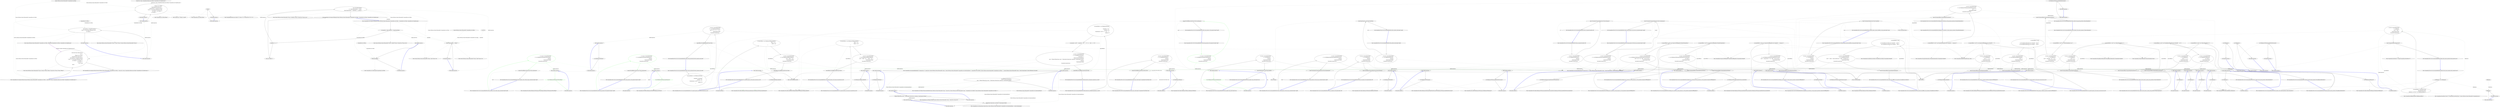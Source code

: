 digraph  {
n36 [label="System.Collections.Generic.IEnumerable<CommandLine.Core.Token>", span=""];
n37 [label="System.Func<string, CommandLine.Infrastructure.Maybe<CommandLine.Core.TypeDescriptor>>", span=""];
n38 [label="CommandLine.Core.Token", span=""];
n39 [label="CommandLine.Core.Token", span=""];
n40 [label="System.Collections.Generic.IEnumerable<CommandLine.Core.Token>", span=""];
n41 [label=nameIndex, span=""];
n0 [cluster="CommandLine.Core.Sequence.Partition(System.Collections.Generic.IEnumerable<CommandLine.Core.Token>, System.Func<string, CommandLine.Infrastructure.Maybe<CommandLine.Core.TypeDescriptor>>)", label="Entry CommandLine.Core.Sequence.Partition(System.Collections.Generic.IEnumerable<CommandLine.Core.Token>, System.Func<string, CommandLine.Infrastructure.Maybe<CommandLine.Core.TypeDescriptor>>)", span="11-11"];
n1 [cluster="CommandLine.Core.Sequence.Partition(System.Collections.Generic.IEnumerable<CommandLine.Core.Token>, System.Func<string, CommandLine.Infrastructure.Maybe<CommandLine.Core.TypeDescriptor>>)", label="return from tseq in tokens.Pairwise(\r\n                (f, s) =>\r\n                        f.IsName() && s.IsValue()\r\n                            ? typeLookup(f.Text).Return(info =>\r\n                                   info.TargetType == TargetType.Sequence\r\n                                        ? new[] { f }.Concat(tokens.OfSequence(f, info))\r\n                                        : new Token[] { }, new Token[] { })\r\n                            : new Token[] { })\r\n                   from t in tseq\r\n                   select t;", span="15-24"];
n5 [cluster="lambda expression", label="f.IsName() && s.IsValue()\r\n                            ? typeLookup(f.Text).Return(info =>\r\n                                   info.TargetType == TargetType.Sequence\r\n                                        ? new[] { f }.Concat(tokens.OfSequence(f, info))\r\n                                        : new Token[] { }, new Token[] { })\r\n                            : new Token[] { }", span="17-22"];
n12 [cluster="lambda expression", label="info.TargetType == TargetType.Sequence\r\n                                        ? new[] { f }.Concat(tokens.OfSequence(f, info))\r\n                                        : new Token[] { }", span="19-21"];
n2 [cluster="CommandLine.Core.Sequence.Partition(System.Collections.Generic.IEnumerable<CommandLine.Core.Token>, System.Func<string, CommandLine.Infrastructure.Maybe<CommandLine.Core.TypeDescriptor>>)", label="Exit CommandLine.Core.Sequence.Partition(System.Collections.Generic.IEnumerable<CommandLine.Core.Token>, System.Func<string, CommandLine.Infrastructure.Maybe<CommandLine.Core.TypeDescriptor>>)", span="11-11"];
n3 [cluster="System.Collections.Generic.IEnumerable<TSource>.Pairwise<TSource, TResult>(System.Func<TSource, TSource, TResult>)", label="Entry System.Collections.Generic.IEnumerable<TSource>.Pairwise<TSource, TResult>(System.Func<TSource, TSource, TResult>)", span="10-10"];
n4 [cluster="lambda expression", label="Entry lambda expression", span="16-22"];
n6 [cluster="lambda expression", label="Exit lambda expression", span="16-22"];
n7 [cluster="CommandLine.Core.Token.IsName()", label="Entry CommandLine.Core.Token.IsName()", span="68-68"];
n8 [cluster="CommandLine.Core.Token.IsValue()", label="Entry CommandLine.Core.Token.IsValue()", span="73-73"];
n9 [cluster="System.Func<T, TResult>.Invoke(T)", label="Entry System.Func<T, TResult>.Invoke(T)", span="0-0"];
n10 [cluster="CommandLine.Infrastructure.Maybe<T1>.Return<T1, T2>(System.Func<T1, T2>, T2)", label="Entry CommandLine.Infrastructure.Maybe<T1>.Return<T1, T2>(System.Func<T1, T2>, T2)", span="100-100"];
n11 [cluster="lambda expression", label="Entry lambda expression", span="18-21"];
n13 [cluster="lambda expression", label="Exit lambda expression", span="18-21"];
n14 [cluster="System.Collections.Generic.IEnumerable<CommandLine.Core.Token>.OfSequence(CommandLine.Core.Token, CommandLine.Core.TypeDescriptor)", label="Entry System.Collections.Generic.IEnumerable<CommandLine.Core.Token>.OfSequence(CommandLine.Core.Token, CommandLine.Core.TypeDescriptor)", span="27-27"];
n15 [cluster="System.Collections.Generic.IEnumerable<TSource>.Concat<TSource>(System.Collections.Generic.IEnumerable<TSource>)", label="Entry System.Collections.Generic.IEnumerable<TSource>.Concat<TSource>(System.Collections.Generic.IEnumerable<TSource>)", span="0-0"];
n16 [cluster="CommandLine.Core.Sequence.OfSequence(System.Collections.Generic.IEnumerable<CommandLine.Core.Token>, CommandLine.Core.Token, CommandLine.Core.TypeDescriptor)", label="Entry CommandLine.Core.Sequence.OfSequence(System.Collections.Generic.IEnumerable<CommandLine.Core.Token>, CommandLine.Core.Token, CommandLine.Core.TypeDescriptor)", span="27-27"];
n17 [cluster="CommandLine.Core.Sequence.OfSequence(System.Collections.Generic.IEnumerable<CommandLine.Core.Token>, CommandLine.Core.Token, CommandLine.Core.TypeDescriptor)", label="var nameIndex = tokens.IndexOf(t => t.Equals(nameToken))", span="29-29"];
n26 [cluster="lambda expression", label="t.Equals(nameToken)", span="29-29"];
n19 [cluster="CommandLine.Core.Sequence.OfSequence(System.Collections.Generic.IEnumerable<CommandLine.Core.Token>, CommandLine.Core.Token, CommandLine.Core.TypeDescriptor)", label="return info.MaxItems.Return(\r\n                    n => tokens.Skip(nameIndex + 1).Take(n),\r\n                         tokens.Skip(nameIndex + 1).TakeWhile(v => v.IsValue()));", span="32-34"];
n30 [cluster="lambda expression", label="tokens.Skip(nameIndex + 1).Take(n)", span="33-33"];
n18 [cluster="CommandLine.Core.Sequence.OfSequence(System.Collections.Generic.IEnumerable<CommandLine.Core.Token>, CommandLine.Core.Token, CommandLine.Core.TypeDescriptor)", label="nameIndex >= 0", span="30-30"];
n22 [cluster="System.Collections.Generic.IEnumerable<TSource>.IndexOf<TSource>(System.Func<TSource, bool>)", label="Entry System.Collections.Generic.IEnumerable<TSource>.IndexOf<TSource>(System.Func<TSource, bool>)", span="36-36"];
n25 [cluster="lambda expression", label="Entry lambda expression", span="29-29"];
n20 [cluster="CommandLine.Core.Sequence.OfSequence(System.Collections.Generic.IEnumerable<CommandLine.Core.Token>, CommandLine.Core.Token, CommandLine.Core.TypeDescriptor)", label="return new Token[] { };", span="36-36"];
n21 [cluster="CommandLine.Core.Sequence.OfSequence(System.Collections.Generic.IEnumerable<CommandLine.Core.Token>, CommandLine.Core.Token, CommandLine.Core.TypeDescriptor)", label="Exit CommandLine.Core.Sequence.OfSequence(System.Collections.Generic.IEnumerable<CommandLine.Core.Token>, CommandLine.Core.Token, CommandLine.Core.TypeDescriptor)", span="27-27"];
n23 [cluster="System.Collections.Generic.IEnumerable<TSource>.Skip<TSource>(int)", label="Entry System.Collections.Generic.IEnumerable<TSource>.Skip<TSource>(int)", span="0-0"];
n24 [cluster="System.Collections.Generic.IEnumerable<TSource>.TakeWhile<TSource>(System.Func<TSource, bool>)", label="Entry System.Collections.Generic.IEnumerable<TSource>.TakeWhile<TSource>(System.Func<TSource, bool>)", span="0-0"];
n29 [cluster="lambda expression", label="Entry lambda expression", span="33-33"];
n33 [cluster="lambda expression", label="Entry lambda expression", span="34-34"];
n27 [cluster="lambda expression", label="Exit lambda expression", span="29-29"];
n28 [cluster="CommandLine.Core.Token.Equals(CommandLine.Core.Token)", label="Entry CommandLine.Core.Token.Equals(CommandLine.Core.Token)", span="55-55"];
n31 [cluster="lambda expression", label="Exit lambda expression", span="33-33"];
n32 [cluster="System.Collections.Generic.IEnumerable<TSource>.Take<TSource>(int)", label="Entry System.Collections.Generic.IEnumerable<TSource>.Take<TSource>(int)", span="0-0"];
n34 [cluster="lambda expression", label="v.IsValue()", span="34-34"];
n35 [cluster="lambda expression", label="Exit lambda expression", span="34-34"];
d119 [cluster="CommandLine.Tests.Unit.Core.InstanceBuilderTests.Parse_sequence_value_without_range_constraints(string[], long[])", color=green, community=0, label="0: var result = InstanceBuilder.Build(\r\n                () => new FakeOptionsWithSequenceWithoutRange(),\r\n                arguments,\r\n                StringComparer.Ordinal,\r\n                CultureInfo.InvariantCulture)", span="304-308"];
d118 [cluster="CommandLine.Tests.Unit.Core.InstanceBuilderTests.Parse_sequence_value_without_range_constraints(string[], long[])", label="Entry CommandLine.Tests.Unit.Core.InstanceBuilderTests.Parse_sequence_value_without_range_constraints(string[], long[])", span="299-299"];
d120 [cluster="CommandLine.Tests.Unit.Core.InstanceBuilderTests.Parse_sequence_value_without_range_constraints(string[], long[])", label="expected.ShouldBeEquivalentTo(result.Value.LongSequence)", span="311-311"];
d9 [cluster="CommandLine.Core.InstanceBuilder.Build<T>(System.Func<T>, System.Collections.Generic.IEnumerable<string>, System.StringComparer, System.Globalization.CultureInfo)", label="Entry CommandLine.Core.InstanceBuilder.Build<T>(System.Func<T>, System.Collections.Generic.IEnumerable<string>, System.StringComparer, System.Globalization.CultureInfo)", span="12-12"];
d122 [cluster="lambda expression", label="Entry lambda expression", span="305-305"];
d123 [cluster="lambda expression", color=green, community=0, label="0: new FakeOptionsWithSequenceWithoutRange()", span="305-305"];
d124 [cluster="lambda expression", label="Exit lambda expression", span="305-305"];
d125 [cluster="CommandLine.Tests.Fakes.FakeOptionsWithSequenceWithoutRange.FakeOptionsWithSequenceWithoutRange()", label="Entry CommandLine.Tests.Fakes.FakeOptionsWithSequenceWithoutRange.FakeOptionsWithSequenceWithoutRange()", span="9-9"];
d127 [cluster="CommandLine.Tests.Unit.Core.InstanceBuilderTests.Parse_long_sequence_with_separator(string[], long[])", color=green, community=0, label="0: var result = InstanceBuilder.Build(\r\n                () => new FakeOptionsWithSequenceAndSeparator(),\r\n                arguments,\r\n                StringComparer.Ordinal,\r\n                CultureInfo.InvariantCulture)", span="323-327"];
d126 [cluster="CommandLine.Tests.Unit.Core.InstanceBuilderTests.Parse_long_sequence_with_separator(string[], long[])", label="Entry CommandLine.Tests.Unit.Core.InstanceBuilderTests.Parse_long_sequence_with_separator(string[], long[])", span="318-318"];
d128 [cluster="CommandLine.Tests.Unit.Core.InstanceBuilderTests.Parse_long_sequence_with_separator(string[], long[])", label="expected.ShouldBeEquivalentTo(result.Value.LongSequence)", span="330-330"];
d130 [cluster="lambda expression", label="Entry lambda expression", span="324-324"];
d131 [cluster="lambda expression", color=green, community=0, label="0: new FakeOptionsWithSequenceAndSeparator()", span="324-324"];
d132 [cluster="lambda expression", label="Exit lambda expression", span="324-324"];
d133 [cluster="CommandLine.Tests.Fakes.FakeOptionsWithSequenceAndSeparator.FakeOptionsWithSequenceAndSeparator()", label="Entry CommandLine.Tests.Fakes.FakeOptionsWithSequenceAndSeparator.FakeOptionsWithSequenceAndSeparator()", span="9-9"];
d135 [cluster="CommandLine.Tests.Unit.Core.InstanceBuilderTests.Parse_string_sequence_with_separator(string[], string[])", color=green, community=0, label="0: var result = InstanceBuilder.Build(\r\n                () => new FakeOptionsWithSequenceAndSeparator(),\r\n                arguments,\r\n                StringComparer.Ordinal,\r\n                CultureInfo.InvariantCulture)", span="343-347"];
d134 [cluster="CommandLine.Tests.Unit.Core.InstanceBuilderTests.Parse_string_sequence_with_separator(string[], string[])", label="Entry CommandLine.Tests.Unit.Core.InstanceBuilderTests.Parse_string_sequence_with_separator(string[], string[])", span="338-338"];
d136 [cluster="CommandLine.Tests.Unit.Core.InstanceBuilderTests.Parse_string_sequence_with_separator(string[], string[])", label="expected.ShouldBeEquivalentTo(result.Value.StringSequence)", span="350-350"];
d138 [cluster="lambda expression", label="Entry lambda expression", span="344-344"];
d139 [cluster="lambda expression", color=green, community=0, label="0: new FakeOptionsWithSequenceAndSeparator()", span="344-344"];
d140 [cluster="lambda expression", label="Exit lambda expression", span="344-344"];
d121 [cluster="CommandLine.Tests.Unit.Core.InstanceBuilderTests.Parse_sequence_value_without_range_constraints(string[], long[])", label="Exit CommandLine.Tests.Unit.Core.InstanceBuilderTests.Parse_sequence_value_without_range_constraints(string[], long[])", span="299-299"];
d104 [cluster="Unk.ShouldBeEquivalentTo", label="Entry Unk.ShouldBeEquivalentTo", span=""];
d3 [cluster="CommandLine.Tests.Unit.Core.InstanceBuilderTests.Explicit_help_request_generates_help_requested_error()", label="var result = InstanceBuilder.Build(\r\n                () => fakeOptions,\r\n                new[] { ''--help'' },\r\n                StringComparer.Ordinal,\r\n                CultureInfo.InvariantCulture)", span="24-28"];
d16 [cluster="CommandLine.Tests.Unit.Core.InstanceBuilderTests.Parse_negative_long_value(string[], long)", label="var result = InstanceBuilder.Build(\r\n                () => new FakeOptions(),\r\n                arguments,\r\n                StringComparer.Ordinal,\r\n                CultureInfo.InvariantCulture)", span="45-49"];
d24 [cluster="CommandLine.Tests.Unit.Core.InstanceBuilderTests.Parse_double_value(string[], double)", label="var result = InstanceBuilder.Build(\r\n                () => new FakeOptionsWithDouble(),\r\n                arguments,\r\n                StringComparer.Ordinal,\r\n                CultureInfo.InvariantCulture)", span="68-72"];
d32 [cluster="CommandLine.Tests.Unit.Core.InstanceBuilderTests.Parse_int_sequence(string[], int[])", label="var result = InstanceBuilder.Build(\r\n                () => new FakeOptionsWithSequence(),\r\n                arguments,\r\n                StringComparer.Ordinal,\r\n                CultureInfo.InvariantCulture)", span="92-96"];
d41 [cluster="CommandLine.Tests.Unit.Core.InstanceBuilderTests.Parse_int_sequence_with_range(string[], int[])", label="var result = InstanceBuilder.Build(\r\n                () => new FakeOptions(),\r\n                arguments,\r\n                StringComparer.Ordinal,\r\n                CultureInfo.InvariantCulture)", span="114-118"];
d48 [cluster="CommandLine.Tests.Unit.Core.InstanceBuilderTests.Parse_string_sequence_with_only_min_constraint(string[], string[])", label="var result = InstanceBuilder.Build(\r\n                () => new FakeOptionsWithSequenceAndOnlyMinConstraint(),\r\n                arguments,\r\n                StringComparer.Ordinal,\r\n                CultureInfo.InvariantCulture)", span="137-141"];
d56 [cluster="CommandLine.Tests.Unit.Core.InstanceBuilderTests.Parse_string_sequence_with_only_max_constraint(string[], string[])", label="var result = InstanceBuilder.Build(\r\n                () => new FakeOptionsWithSequenceAndOnlyMaxConstraint(),\r\n                arguments,\r\n                StringComparer.Ordinal,\r\n                CultureInfo.InvariantCulture)", span="159-163"];
d65 [cluster="CommandLine.Tests.Unit.Core.InstanceBuilderTests.Breaking_min_constraint_in_string_sequence_gererates_MissingValueOptionError()", label="var result = InstanceBuilder.Build(\r\n                () => new FakeOptionsWithSequenceAndOnlyMinConstraint(),\r\n                new[] { ''-s'' },\r\n                StringComparer.Ordinal,\r\n                CultureInfo.InvariantCulture)", span="178-182"];
d75 [cluster="CommandLine.Tests.Unit.Core.InstanceBuilderTests.Breaking_min_constraint_in_string_sequence_as_value_gererates_SequenceOutOfRangeError()", label="var result = InstanceBuilder.Build(\r\n                () => new FakeOptionsWithSequenceAndOnlyMinConstraintAsValue(),\r\n                new string[] { },\r\n                StringComparer.Ordinal,\r\n                CultureInfo.InvariantCulture)", span="197-201"];
d85 [cluster="CommandLine.Tests.Unit.Core.InstanceBuilderTests.Breaking_max_constraint_in_string_sequence_gererates_SequenceOutOfRangeError()", label="var result = InstanceBuilder.Build(\r\n                () => new FakeOptionsWithSequenceAndOnlyMaxConstraint(),\r\n                new[] { ''--string-seq=one'', ''two'', ''three'', ''this-is-too-much'' },\r\n                StringComparer.Ordinal,\r\n                CultureInfo.InvariantCulture)", span="217-221"];
d93 [cluster="CommandLine.Tests.Unit.Core.InstanceBuilderTests.Breaking_max_constraint_in_string_sequence_as_value_gererates_SequenceOutOfRangeError()", label="var result = InstanceBuilder.Build(\r\n                () => new FakeOptionsWithSequenceAndOnlyMaxConstraintAsValue(),\r\n                new[] { ''one'', ''two'', ''three'', ''this-is-too-much'' },\r\n                StringComparer.Ordinal,\r\n                CultureInfo.InvariantCulture)", span="236-240"];
d101 [cluster="CommandLine.Tests.Unit.Core.InstanceBuilderTests.Parse_enum_value(string[], CommandLine.Tests.Fakes.Colors)", label="var result = InstanceBuilder.Build(\r\n                () => new FakeOptionsWithEnum(),\r\n                arguments,\r\n                StringComparer.Ordinal,\r\n                CultureInfo.InvariantCulture)", span="260-264"];
d111 [cluster="CommandLine.Tests.Unit.Core.InstanceBuilderTests.Parse_values_partitioned_between_sequence_and_scalar()", label="var result = InstanceBuilder.Build(\r\n                () => new FakeOptionsWithValues(),\r\n                new[] { ''10'', ''a'', ''b'', ''c'', ''20'' },\r\n                StringComparer.Ordinal,\r\n                CultureInfo.InvariantCulture)", span="285-289"];
d165 [cluster="CommandLine.Tests.Unit.Core.InstanceBuilderTests.Parse_option_from_different_sets_gererates_MutuallyExclusiveSetError()", label="var result = InstanceBuilder.Build(\r\n                () => new FakeOptionsWithSets(),\r\n                new[] { ''--weburl'', ''http://mywebsite.org/'', ''--ftpurl'', ''fpt://ftpsite.org/'' },\r\n                StringComparer.Ordinal,\r\n                CultureInfo.InvariantCulture)", span="398-402"];
d175 [cluster="CommandLine.Tests.Unit.Core.InstanceBuilderTests.Two_required_options_at_the_same_set_and_one_is_true()", label="var result = InstanceBuilder.Build(\r\n                () => new FakeOptionWithRequiredAndSet(),\r\n                new[] { ''--ftpurl'', ''str1''},\r\n                StringComparer.Ordinal,\r\n                CultureInfo.InvariantCulture)", span="418-422"];
d184 [cluster="CommandLine.Tests.Unit.Core.InstanceBuilderTests.Two_required_options_at_the_same_set_and_both_are_true()", label="var result = InstanceBuilder.Build(\r\n                () => new FakeOptionWithRequiredAndSet(),\r\n                new[] { ''--ftpurl'', ''str1'', ''--weburl'', ''str2'' },\r\n                StringComparer.Ordinal,\r\n                CultureInfo.InvariantCulture)", span="438-442"];
d192 [cluster="CommandLine.Tests.Unit.Core.InstanceBuilderTests.Two_required_options_at_the_same_set_and_none_are_true()", label="var result = InstanceBuilder.Build(\r\n                () => new FakeOptionWithRequiredAndSet(),\r\n                new[] {''''},\r\n                StringComparer.Ordinal,\r\n                CultureInfo.InvariantCulture)", span="458-462"];
d201 [cluster="CommandLine.Tests.Unit.Core.InstanceBuilderTests.Omitting_required_option_gererates_MissingRequiredOptionError()", label="var result = InstanceBuilder.Build(\r\n                () => new FakeOptionWithRequired(),\r\n                new string[] { },\r\n                StringComparer.Ordinal,\r\n                CultureInfo.InvariantCulture)", span="476-480"];
d210 [cluster="CommandLine.Tests.Unit.Core.InstanceBuilderTests.Wrong_range_in_sequence_gererates_SequenceOutOfRangeError()", label="var result = InstanceBuilder.Build(\r\n                () => new FakeOptions(),\r\n                new [] { ''-i'', ''10'' },\r\n                StringComparer.Ordinal,\r\n                CultureInfo.InvariantCulture)", span="495-499"];
d218 [cluster="CommandLine.Tests.Unit.Core.InstanceBuilderTests.Parse_unknown_long_option_gererates_UnknownOptionError()", label="var result = InstanceBuilder.Build(\r\n                () => new FakeOptions(),\r\n                new[] { ''--stringvalue'', ''abc'', ''--xyz'' },\r\n                StringComparer.Ordinal,\r\n                CultureInfo.InvariantCulture)", span="514-518"];
d227 [cluster="CommandLine.Tests.Unit.Core.InstanceBuilderTests.Parse_unknown_short_option_gererates_UnknownOptionError()", label="var result = InstanceBuilder.Build(\r\n                () => new FakeOptions(),\r\n                new[] { ''-z'', ''-x'' },\r\n                StringComparer.Ordinal,\r\n                CultureInfo.InvariantCulture)", span="533-537"];
d235 [cluster="CommandLine.Tests.Unit.Core.InstanceBuilderTests.Parse_unknown_short_option_in_option_group_gererates_UnknownOptionError()", label="var result = InstanceBuilder.Build(\r\n                () => new FakeOptions(),\r\n                new[] { ''-zx'' },\r\n                StringComparer.Ordinal,\r\n                CultureInfo.InvariantCulture)", span="552-556"];
d242 [cluster="CommandLine.Tests.Unit.Core.InstanceBuilderTests.Omitting_names_assumes_identifier_as_long_name(string[], string)", label="var result = InstanceBuilder.Build(\r\n                () => new FakeOptions(),\r\n                arguments,\r\n                StringComparer.Ordinal,\r\n                CultureInfo.InvariantCulture)", span="572-576"];
d129 [cluster="CommandLine.Tests.Unit.Core.InstanceBuilderTests.Parse_long_sequence_with_separator(string[], long[])", label="Exit CommandLine.Tests.Unit.Core.InstanceBuilderTests.Parse_long_sequence_with_separator(string[], long[])", span="318-318"];
d137 [cluster="CommandLine.Tests.Unit.Core.InstanceBuilderTests.Parse_string_sequence_with_separator(string[], string[])", label="Exit CommandLine.Tests.Unit.Core.InstanceBuilderTests.Parse_string_sequence_with_separator(string[], string[])", span="338-338"];
d102 [cluster="CommandLine.Tests.Unit.Core.InstanceBuilderTests.Parse_enum_value(string[], CommandLine.Tests.Fakes.Colors)", label="expected.ShouldBeEquivalentTo(result.Value.Colors)", span="267-267"];
d112 [cluster="CommandLine.Tests.Unit.Core.InstanceBuilderTests.Parse_values_partitioned_between_sequence_and_scalar()", label="expectedResult.ShouldBeEquivalentTo(result.Value)", span="292-292"];
d145 [cluster="CommandLine.Tests.Unit.Core.InstanceBuilderTests.Double_dash_force_subsequent_arguments_as_values()", label="expectedResult.ShouldBeEquivalentTo(result.Value)", span="382-382"];
d176 [cluster="CommandLine.Tests.Unit.Core.InstanceBuilderTests.Two_required_options_at_the_same_set_and_one_is_true()", label="expectedResult.ShouldBeEquivalentTo(result.Value)", span="425-425"];
d185 [cluster="CommandLine.Tests.Unit.Core.InstanceBuilderTests.Two_required_options_at_the_same_set_and_both_are_true()", label="expectedResult.ShouldBeEquivalentTo(result.Value)", span="445-445"];
d1 [cluster="CommandLine.Tests.Unit.Core.InstanceBuilderTests.Explicit_help_request_generates_help_requested_error()", label="var fakeOptions = new FakeOptions()", span="18-18"];
d2 [cluster="CommandLine.Tests.Unit.Core.InstanceBuilderTests.Explicit_help_request_generates_help_requested_error()", label="var expectedResult = ParserResult.Create(\r\n                ParserResultType.Options,\r\n                fakeOptions, new Error[] { new HelpRequestedError() })", span="19-21"];
d4 [cluster="CommandLine.Tests.Unit.Core.InstanceBuilderTests.Explicit_help_request_generates_help_requested_error()", label="Assert.True(expectedResult.Equals(result))", span="31-31"];
d12 [cluster="lambda expression", label="Entry lambda expression", span="25-25"];
d15 [cluster="CommandLine.Tests.Unit.Core.InstanceBuilderTests.Parse_negative_long_value(string[], long)", label="Entry CommandLine.Tests.Unit.Core.InstanceBuilderTests.Parse_negative_long_value(string[], long)", span="40-40"];
d17 [cluster="CommandLine.Tests.Unit.Core.InstanceBuilderTests.Parse_negative_long_value(string[], long)", label="Assert.Equal(expected, result.Value.LongValue)", span="52-52"];
d20 [cluster="lambda expression", label="Entry lambda expression", span="46-46"];
d23 [cluster="CommandLine.Tests.Unit.Core.InstanceBuilderTests.Parse_double_value(string[], double)", label="Entry CommandLine.Tests.Unit.Core.InstanceBuilderTests.Parse_double_value(string[], double)", span="63-63"];
d25 [cluster="CommandLine.Tests.Unit.Core.InstanceBuilderTests.Parse_double_value(string[], double)", label="Assert.Equal(expected, result.Value.DoubleValue)", span="75-75"];
d27 [cluster="lambda expression", label="Entry lambda expression", span="69-69"];
d31 [cluster="CommandLine.Tests.Unit.Core.InstanceBuilderTests.Parse_int_sequence(string[], int[])", label="Entry CommandLine.Tests.Unit.Core.InstanceBuilderTests.Parse_int_sequence(string[], int[])", span="87-87"];
d33 [cluster="CommandLine.Tests.Unit.Core.InstanceBuilderTests.Parse_int_sequence(string[], int[])", label="Assert.True(expected.SequenceEqual(result.Value.IntSequence))", span="99-99"];
d36 [cluster="lambda expression", label="Entry lambda expression", span="93-93"];
d40 [cluster="CommandLine.Tests.Unit.Core.InstanceBuilderTests.Parse_int_sequence_with_range(string[], int[])", label="Entry CommandLine.Tests.Unit.Core.InstanceBuilderTests.Parse_int_sequence_with_range(string[], int[])", span="109-109"];
d42 [cluster="CommandLine.Tests.Unit.Core.InstanceBuilderTests.Parse_int_sequence_with_range(string[], int[])", label="Assert.True(expected.SequenceEqual(result.Value.IntSequence))", span="121-121"];
d44 [cluster="lambda expression", label="Entry lambda expression", span="115-115"];
d47 [cluster="CommandLine.Tests.Unit.Core.InstanceBuilderTests.Parse_string_sequence_with_only_min_constraint(string[], string[])", label="Entry CommandLine.Tests.Unit.Core.InstanceBuilderTests.Parse_string_sequence_with_only_min_constraint(string[], string[])", span="132-132"];
d49 [cluster="CommandLine.Tests.Unit.Core.InstanceBuilderTests.Parse_string_sequence_with_only_min_constraint(string[], string[])", label="Assert.True(expected.SequenceEqual(result.Value.StringSequence))", span="144-144"];
d51 [cluster="lambda expression", label="Entry lambda expression", span="138-138"];
d55 [cluster="CommandLine.Tests.Unit.Core.InstanceBuilderTests.Parse_string_sequence_with_only_max_constraint(string[], string[])", label="Entry CommandLine.Tests.Unit.Core.InstanceBuilderTests.Parse_string_sequence_with_only_max_constraint(string[], string[])", span="154-154"];
d57 [cluster="CommandLine.Tests.Unit.Core.InstanceBuilderTests.Parse_string_sequence_with_only_max_constraint(string[], string[])", label="Assert.True(expected.SequenceEqual(result.Value.StringSequence))", span="166-166"];
d59 [cluster="lambda expression", label="Entry lambda expression", span="160-160"];
d64 [cluster="CommandLine.Tests.Unit.Core.InstanceBuilderTests.Breaking_min_constraint_in_string_sequence_gererates_MissingValueOptionError()", label="var expectedResult = new[] { new MissingValueOptionError(new NameInfo(''s'', ''string-seq'')) }", span="175-175"];
d66 [cluster="CommandLine.Tests.Unit.Core.InstanceBuilderTests.Breaking_min_constraint_in_string_sequence_gererates_MissingValueOptionError()", label="Assert.True(expectedResult.SequenceEqual(result.Errors))", span="185-185"];
d70 [cluster="lambda expression", label="Entry lambda expression", span="179-179"];
d74 [cluster="CommandLine.Tests.Unit.Core.InstanceBuilderTests.Breaking_min_constraint_in_string_sequence_as_value_gererates_SequenceOutOfRangeError()", label="var expectedResult = new[] { new SequenceOutOfRangeError(NameInfo.EmptyName) }", span="194-194"];
d76 [cluster="CommandLine.Tests.Unit.Core.InstanceBuilderTests.Breaking_min_constraint_in_string_sequence_as_value_gererates_SequenceOutOfRangeError()", label="Assert.True(expectedResult.SequenceEqual(result.Errors))", span="204-204"];
d79 [cluster="lambda expression", label="Entry lambda expression", span="198-198"];
d84 [cluster="CommandLine.Tests.Unit.Core.InstanceBuilderTests.Breaking_max_constraint_in_string_sequence_gererates_SequenceOutOfRangeError()", label="var expectedResult = new[] { new SequenceOutOfRangeError(new NameInfo(''s'', ''string-seq'')) }", span="214-214"];
d86 [cluster="CommandLine.Tests.Unit.Core.InstanceBuilderTests.Breaking_max_constraint_in_string_sequence_gererates_SequenceOutOfRangeError()", label="Assert.True(expectedResult.SequenceEqual(result.Errors))", span="224-224"];
d88 [cluster="lambda expression", label="Entry lambda expression", span="218-218"];
d92 [cluster="CommandLine.Tests.Unit.Core.InstanceBuilderTests.Breaking_max_constraint_in_string_sequence_as_value_gererates_SequenceOutOfRangeError()", label="var expectedResult = new[] { new SequenceOutOfRangeError(NameInfo.EmptyName) }", span="233-233"];
d94 [cluster="CommandLine.Tests.Unit.Core.InstanceBuilderTests.Breaking_max_constraint_in_string_sequence_as_value_gererates_SequenceOutOfRangeError()", label="Assert.True(expectedResult.SequenceEqual(result.Errors))", span="243-243"];
d96 [cluster="lambda expression", label="Entry lambda expression", span="237-237"];
d100 [cluster="CommandLine.Tests.Unit.Core.InstanceBuilderTests.Parse_enum_value(string[], CommandLine.Tests.Fakes.Colors)", label="Entry CommandLine.Tests.Unit.Core.InstanceBuilderTests.Parse_enum_value(string[], CommandLine.Tests.Fakes.Colors)", span="255-255"];
d105 [cluster="lambda expression", label="Entry lambda expression", span="261-261"];
d110 [cluster="CommandLine.Tests.Unit.Core.InstanceBuilderTests.Parse_values_partitioned_between_sequence_and_scalar()", label="var expectedResult = new FakeOptionsWithValues\r\n                {\r\n                    StringValue = string.Empty,\r\n                    LongValue = 10L,\r\n                    StringSequence = new[] { ''a'', ''b'', ''c'' },\r\n                    IntValue = 20\r\n                }", span="276-282"];
d115 [cluster="lambda expression", label="Entry lambda expression", span="286-286"];
d164 [cluster="CommandLine.Tests.Unit.Core.InstanceBuilderTests.Parse_option_from_different_sets_gererates_MutuallyExclusiveSetError()", label="var expectedResult = new[]\r\n                {\r\n                    new MutuallyExclusiveSetError(new NameInfo('''', ''weburl'')),\r\n                    new MutuallyExclusiveSetError(new NameInfo('''', ''ftpurl''))\r\n                }", span="391-395"];
d166 [cluster="CommandLine.Tests.Unit.Core.InstanceBuilderTests.Parse_option_from_different_sets_gererates_MutuallyExclusiveSetError()", label="Assert.True(expectedResult.SequenceEqual(result.Errors))", span="405-405"];
d169 [cluster="lambda expression", label="Entry lambda expression", span="399-399"];
d174 [cluster="CommandLine.Tests.Unit.Core.InstanceBuilderTests.Two_required_options_at_the_same_set_and_one_is_true()", label="var expectedResult = new FakeOptionWithRequiredAndSet {\r\n                FtpUrl = ''str1'',\r\n                WebUrl = null\r\n            }", span="413-416"];
d179 [cluster="lambda expression", label="Entry lambda expression", span="419-419"];
d183 [cluster="CommandLine.Tests.Unit.Core.InstanceBuilderTests.Two_required_options_at_the_same_set_and_both_are_true()", label="var expectedResult = new FakeOptionWithRequiredAndSet {\r\n                FtpUrl = ''str1'',\r\n                WebUrl = ''str2''\r\n            }", span="433-436"];
d187 [cluster="lambda expression", label="Entry lambda expression", span="439-439"];
d191 [cluster="CommandLine.Tests.Unit.Core.InstanceBuilderTests.Two_required_options_at_the_same_set_and_none_are_true()", label="var expectedResult = new[]\r\n            {\r\n                new MissingRequiredOptionError(new NameInfo('''', ''ftpurl'')),\r\n                new MissingRequiredOptionError(new NameInfo('''', ''weburl''))\r\n            }", span="452-456"];
d193 [cluster="CommandLine.Tests.Unit.Core.InstanceBuilderTests.Two_required_options_at_the_same_set_and_none_are_true()", label="Assert.True(expectedResult.SequenceEqual(result.Errors))", span="465-465"];
d196 [cluster="lambda expression", label="Entry lambda expression", span="459-459"];
d200 [cluster="CommandLine.Tests.Unit.Core.InstanceBuilderTests.Omitting_required_option_gererates_MissingRequiredOptionError()", label="var expectedResult = new[] { new MissingRequiredOptionError(new NameInfo('''', ''str'')) }", span="473-473"];
d202 [cluster="CommandLine.Tests.Unit.Core.InstanceBuilderTests.Omitting_required_option_gererates_MissingRequiredOptionError()", label="Assert.True(expectedResult.SequenceEqual(result.Errors))", span="483-483"];
d204 [cluster="lambda expression", label="Entry lambda expression", span="477-477"];
d209 [cluster="CommandLine.Tests.Unit.Core.InstanceBuilderTests.Wrong_range_in_sequence_gererates_SequenceOutOfRangeError()", label="var expectedResult = new[] { new SequenceOutOfRangeError(new NameInfo(''i'', '''')) }", span="492-492"];
d211 [cluster="CommandLine.Tests.Unit.Core.InstanceBuilderTests.Wrong_range_in_sequence_gererates_SequenceOutOfRangeError()", label="Assert.True(expectedResult.SequenceEqual(result.Errors))", span="502-502"];
d213 [cluster="lambda expression", label="Entry lambda expression", span="496-496"];
d217 [cluster="CommandLine.Tests.Unit.Core.InstanceBuilderTests.Parse_unknown_long_option_gererates_UnknownOptionError()", label="var expectedResult = new[] { new UnknownOptionError(''xyz'') }", span="511-511"];
d219 [cluster="CommandLine.Tests.Unit.Core.InstanceBuilderTests.Parse_unknown_long_option_gererates_UnknownOptionError()", label="Assert.True(expectedResult.SequenceEqual(result.Errors))", span="521-521"];
d222 [cluster="lambda expression", label="Entry lambda expression", span="515-515"];
d226 [cluster="CommandLine.Tests.Unit.Core.InstanceBuilderTests.Parse_unknown_short_option_gererates_UnknownOptionError()", label="var expectedResult = new[] { new UnknownOptionError(''z'') }", span="530-530"];
d228 [cluster="CommandLine.Tests.Unit.Core.InstanceBuilderTests.Parse_unknown_short_option_gererates_UnknownOptionError()", label="Assert.True(expectedResult.SequenceEqual(result.Errors))", span="540-540"];
d230 [cluster="lambda expression", label="Entry lambda expression", span="534-534"];
d234 [cluster="CommandLine.Tests.Unit.Core.InstanceBuilderTests.Parse_unknown_short_option_in_option_group_gererates_UnknownOptionError()", label="var expectedResult = new[] { new UnknownOptionError(''z'') }", span="549-549"];
d236 [cluster="CommandLine.Tests.Unit.Core.InstanceBuilderTests.Parse_unknown_short_option_in_option_group_gererates_UnknownOptionError()", label="Assert.True(expectedResult.SequenceEqual(result.Errors))", span="559-559"];
d238 [cluster="lambda expression", label="Entry lambda expression", span="553-553"];
d241 [cluster="CommandLine.Tests.Unit.Core.InstanceBuilderTests.Omitting_names_assumes_identifier_as_long_name(string[], string)", label="Entry CommandLine.Tests.Unit.Core.InstanceBuilderTests.Omitting_names_assumes_identifier_as_long_name(string[], string)", span="567-567"];
d243 [cluster="CommandLine.Tests.Unit.Core.InstanceBuilderTests.Omitting_names_assumes_identifier_as_long_name(string[], string)", label="Assert.True(expected.Equals(result.Value.StringValue))", span="579-579"];
d246 [cluster="lambda expression", label="Entry lambda expression", span="573-573"];
d103 [cluster="CommandLine.Tests.Unit.Core.InstanceBuilderTests.Parse_enum_value(string[], CommandLine.Tests.Fakes.Colors)", label="Exit CommandLine.Tests.Unit.Core.InstanceBuilderTests.Parse_enum_value(string[], CommandLine.Tests.Fakes.Colors)", span="255-255"];
d113 [cluster="CommandLine.Tests.Unit.Core.InstanceBuilderTests.Parse_values_partitioned_between_sequence_and_scalar()", label="Exit CommandLine.Tests.Unit.Core.InstanceBuilderTests.Parse_values_partitioned_between_sequence_and_scalar()", span="273-273"];
d142 [cluster="CommandLine.Tests.Unit.Core.InstanceBuilderTests.Double_dash_force_subsequent_arguments_as_values()", label="var expectedResult = new FakeOptionsWithValues\r\n                {\r\n                    StringValue = ''str1'',\r\n                    LongValue = 10L,\r\n                    StringSequence = new[] { ''-a'', ''--bee'', ''-c'' },\r\n                    IntValue = 20\r\n                }", span="362-368"];
d144 [cluster="CommandLine.Tests.Unit.Core.InstanceBuilderTests.Double_dash_force_subsequent_arguments_as_values()", label="var result = InstanceBuilder.Build(\r\n                () => new FakeOptionsWithValues(),\r\n                (a, optionSpecs) =>\r\n                    Tokenizer.PreprocessDashDash(a,\r\n                        args => Tokenizer.Tokenize(args, name => NameLookup.Contains(name, optionSpecs, StringComparer.Ordinal))),\r\n                arguments,\r\n                StringComparer.Ordinal,\r\n                CultureInfo.InvariantCulture)", span="372-379"];
d146 [cluster="CommandLine.Tests.Unit.Core.InstanceBuilderTests.Double_dash_force_subsequent_arguments_as_values()", label="Exit CommandLine.Tests.Unit.Core.InstanceBuilderTests.Double_dash_force_subsequent_arguments_as_values()", span="359-359"];
d177 [cluster="CommandLine.Tests.Unit.Core.InstanceBuilderTests.Two_required_options_at_the_same_set_and_one_is_true()", label="Exit CommandLine.Tests.Unit.Core.InstanceBuilderTests.Two_required_options_at_the_same_set_and_one_is_true()", span="411-411"];
d186 [cluster="CommandLine.Tests.Unit.Core.InstanceBuilderTests.Two_required_options_at_the_same_set_and_both_are_true()", label="Exit CommandLine.Tests.Unit.Core.InstanceBuilderTests.Two_required_options_at_the_same_set_and_both_are_true()", span="431-431"];
d0 [cluster="CommandLine.Tests.Unit.Core.InstanceBuilderTests.Explicit_help_request_generates_help_requested_error()", label="Entry CommandLine.Tests.Unit.Core.InstanceBuilderTests.Explicit_help_request_generates_help_requested_error()", span="15-15"];
d6 [cluster="CommandLine.Tests.Fakes.FakeOptions.FakeOptions()", label="Entry CommandLine.Tests.Fakes.FakeOptions.FakeOptions()", span="6-6"];
d13 [cluster="lambda expression", label=fakeOptions, span="25-25"];
d7 [cluster="CommandLine.HelpRequestedError.HelpRequestedError()", label="Entry CommandLine.HelpRequestedError.HelpRequestedError()", span="338-338"];
d8 [cluster="CommandLine.ParserResult.Create<T>(CommandLine.ParserResultType, T, System.Collections.Generic.IEnumerable<CommandLine.Error>)", label="Entry CommandLine.ParserResult.Create<T>(CommandLine.ParserResultType, T, System.Collections.Generic.IEnumerable<CommandLine.Error>)", span="103-103"];
d5 [cluster="CommandLine.Tests.Unit.Core.InstanceBuilderTests.Explicit_help_request_generates_help_requested_error()", label="Exit CommandLine.Tests.Unit.Core.InstanceBuilderTests.Explicit_help_request_generates_help_requested_error()", span="15-15"];
d10 [cluster="CommandLine.ParserResult<T>.Equals(CommandLine.ParserResult<T>)", label="Entry CommandLine.ParserResult<T>.Equals(CommandLine.ParserResult<T>)", span="90-90"];
d11 [cluster="Unk.True", label="Entry Unk.True", span=""];
d14 [cluster="lambda expression", label="Exit lambda expression", span="25-25"];
d18 [cluster="CommandLine.Tests.Unit.Core.InstanceBuilderTests.Parse_negative_long_value(string[], long)", label="Exit CommandLine.Tests.Unit.Core.InstanceBuilderTests.Parse_negative_long_value(string[], long)", span="40-40"];
d19 [cluster="Unk.Equal", label="Entry Unk.Equal", span=""];
d22 [cluster="lambda expression", label="Exit lambda expression", span="46-46"];
d21 [cluster="lambda expression", label="new FakeOptions()", span="46-46"];
d26 [cluster="CommandLine.Tests.Unit.Core.InstanceBuilderTests.Parse_double_value(string[], double)", label="Exit CommandLine.Tests.Unit.Core.InstanceBuilderTests.Parse_double_value(string[], double)", span="63-63"];
d29 [cluster="lambda expression", label="Exit lambda expression", span="69-69"];
d28 [cluster="lambda expression", label="new FakeOptionsWithDouble()", span="69-69"];
d34 [cluster="CommandLine.Tests.Unit.Core.InstanceBuilderTests.Parse_int_sequence(string[], int[])", label="Exit CommandLine.Tests.Unit.Core.InstanceBuilderTests.Parse_int_sequence(string[], int[])", span="87-87"];
d35 [cluster="Unk.SequenceEqual", label="Entry Unk.SequenceEqual", span=""];
d38 [cluster="lambda expression", label="Exit lambda expression", span="93-93"];
d37 [cluster="lambda expression", label="new FakeOptionsWithSequence()", span="93-93"];
d43 [cluster="CommandLine.Tests.Unit.Core.InstanceBuilderTests.Parse_int_sequence_with_range(string[], int[])", label="Exit CommandLine.Tests.Unit.Core.InstanceBuilderTests.Parse_int_sequence_with_range(string[], int[])", span="109-109"];
d46 [cluster="lambda expression", label="Exit lambda expression", span="115-115"];
d45 [cluster="lambda expression", label="new FakeOptions()", span="115-115"];
d50 [cluster="CommandLine.Tests.Unit.Core.InstanceBuilderTests.Parse_string_sequence_with_only_min_constraint(string[], string[])", label="Exit CommandLine.Tests.Unit.Core.InstanceBuilderTests.Parse_string_sequence_with_only_min_constraint(string[], string[])", span="132-132"];
d53 [cluster="lambda expression", label="Exit lambda expression", span="138-138"];
d52 [cluster="lambda expression", label="new FakeOptionsWithSequenceAndOnlyMinConstraint()", span="138-138"];
d58 [cluster="CommandLine.Tests.Unit.Core.InstanceBuilderTests.Parse_string_sequence_with_only_max_constraint(string[], string[])", label="Exit CommandLine.Tests.Unit.Core.InstanceBuilderTests.Parse_string_sequence_with_only_max_constraint(string[], string[])", span="154-154"];
d61 [cluster="lambda expression", label="Exit lambda expression", span="160-160"];
d60 [cluster="lambda expression", label="new FakeOptionsWithSequenceAndOnlyMaxConstraint()", span="160-160"];
d63 [cluster="CommandLine.Tests.Unit.Core.InstanceBuilderTests.Breaking_min_constraint_in_string_sequence_gererates_MissingValueOptionError()", label="Entry CommandLine.Tests.Unit.Core.InstanceBuilderTests.Breaking_min_constraint_in_string_sequence_gererates_MissingValueOptionError()", span="172-172"];
d68 [cluster="CommandLine.MissingValueOptionError.MissingValueOptionError(CommandLine.NameInfo)", label="Entry CommandLine.MissingValueOptionError.MissingValueOptionError(CommandLine.NameInfo)", span="261-261"];
d69 [cluster="CommandLine.NameInfo.NameInfo(string, string)", label="Entry CommandLine.NameInfo.NameInfo(string, string)", span="20-20"];
d67 [cluster="CommandLine.Tests.Unit.Core.InstanceBuilderTests.Breaking_min_constraint_in_string_sequence_gererates_MissingValueOptionError()", label="Exit CommandLine.Tests.Unit.Core.InstanceBuilderTests.Breaking_min_constraint_in_string_sequence_gererates_MissingValueOptionError()", span="172-172"];
d72 [cluster="lambda expression", label="Exit lambda expression", span="179-179"];
d71 [cluster="lambda expression", label="new FakeOptionsWithSequenceAndOnlyMinConstraint()", span="179-179"];
d73 [cluster="CommandLine.Tests.Unit.Core.InstanceBuilderTests.Breaking_min_constraint_in_string_sequence_as_value_gererates_SequenceOutOfRangeError()", label="Entry CommandLine.Tests.Unit.Core.InstanceBuilderTests.Breaking_min_constraint_in_string_sequence_as_value_gererates_SequenceOutOfRangeError()", span="191-191"];
d78 [cluster="CommandLine.SequenceOutOfRangeError.SequenceOutOfRangeError(CommandLine.NameInfo)", label="Entry CommandLine.SequenceOutOfRangeError.SequenceOutOfRangeError(CommandLine.NameInfo)", span="316-316"];
d77 [cluster="CommandLine.Tests.Unit.Core.InstanceBuilderTests.Breaking_min_constraint_in_string_sequence_as_value_gererates_SequenceOutOfRangeError()", label="Exit CommandLine.Tests.Unit.Core.InstanceBuilderTests.Breaking_min_constraint_in_string_sequence_as_value_gererates_SequenceOutOfRangeError()", span="191-191"];
d81 [cluster="lambda expression", label="Exit lambda expression", span="198-198"];
d80 [cluster="lambda expression", label="new FakeOptionsWithSequenceAndOnlyMinConstraintAsValue()", span="198-198"];
d83 [cluster="CommandLine.Tests.Unit.Core.InstanceBuilderTests.Breaking_max_constraint_in_string_sequence_gererates_SequenceOutOfRangeError()", label="Entry CommandLine.Tests.Unit.Core.InstanceBuilderTests.Breaking_max_constraint_in_string_sequence_gererates_SequenceOutOfRangeError()", span="211-211"];
d87 [cluster="CommandLine.Tests.Unit.Core.InstanceBuilderTests.Breaking_max_constraint_in_string_sequence_gererates_SequenceOutOfRangeError()", label="Exit CommandLine.Tests.Unit.Core.InstanceBuilderTests.Breaking_max_constraint_in_string_sequence_gererates_SequenceOutOfRangeError()", span="211-211"];
d90 [cluster="lambda expression", label="Exit lambda expression", span="218-218"];
d89 [cluster="lambda expression", label="new FakeOptionsWithSequenceAndOnlyMaxConstraint()", span="218-218"];
d91 [cluster="CommandLine.Tests.Unit.Core.InstanceBuilderTests.Breaking_max_constraint_in_string_sequence_as_value_gererates_SequenceOutOfRangeError()", label="Entry CommandLine.Tests.Unit.Core.InstanceBuilderTests.Breaking_max_constraint_in_string_sequence_as_value_gererates_SequenceOutOfRangeError()", span="230-230"];
d95 [cluster="CommandLine.Tests.Unit.Core.InstanceBuilderTests.Breaking_max_constraint_in_string_sequence_as_value_gererates_SequenceOutOfRangeError()", label="Exit CommandLine.Tests.Unit.Core.InstanceBuilderTests.Breaking_max_constraint_in_string_sequence_as_value_gererates_SequenceOutOfRangeError()", span="230-230"];
d98 [cluster="lambda expression", label="Exit lambda expression", span="237-237"];
d97 [cluster="lambda expression", label="new FakeOptionsWithSequenceAndOnlyMaxConstraintAsValue()", span="237-237"];
d107 [cluster="lambda expression", label="Exit lambda expression", span="261-261"];
d106 [cluster="lambda expression", label="new FakeOptionsWithEnum()", span="261-261"];
d109 [cluster="CommandLine.Tests.Unit.Core.InstanceBuilderTests.Parse_values_partitioned_between_sequence_and_scalar()", label="Entry CommandLine.Tests.Unit.Core.InstanceBuilderTests.Parse_values_partitioned_between_sequence_and_scalar()", span="273-273"];
d114 [cluster="CommandLine.Tests.Fakes.FakeOptionsWithValues.FakeOptionsWithValues()", label="Entry CommandLine.Tests.Fakes.FakeOptionsWithValues.FakeOptionsWithValues()", span="6-6"];
d117 [cluster="lambda expression", label="Exit lambda expression", span="286-286"];
d116 [cluster="lambda expression", label="new FakeOptionsWithValues()", span="286-286"];
d163 [cluster="CommandLine.Tests.Unit.Core.InstanceBuilderTests.Parse_option_from_different_sets_gererates_MutuallyExclusiveSetError()", label="Entry CommandLine.Tests.Unit.Core.InstanceBuilderTests.Parse_option_from_different_sets_gererates_MutuallyExclusiveSetError()", span="388-388"];
d168 [cluster="CommandLine.MutuallyExclusiveSetError.MutuallyExclusiveSetError(CommandLine.NameInfo)", label="Entry CommandLine.MutuallyExclusiveSetError.MutuallyExclusiveSetError(CommandLine.NameInfo)", span="294-294"];
d167 [cluster="CommandLine.Tests.Unit.Core.InstanceBuilderTests.Parse_option_from_different_sets_gererates_MutuallyExclusiveSetError()", label="Exit CommandLine.Tests.Unit.Core.InstanceBuilderTests.Parse_option_from_different_sets_gererates_MutuallyExclusiveSetError()", span="388-388"];
d171 [cluster="lambda expression", label="Exit lambda expression", span="399-399"];
d170 [cluster="lambda expression", label="new FakeOptionsWithSets()", span="399-399"];
d173 [cluster="CommandLine.Tests.Unit.Core.InstanceBuilderTests.Two_required_options_at_the_same_set_and_one_is_true()", label="Entry CommandLine.Tests.Unit.Core.InstanceBuilderTests.Two_required_options_at_the_same_set_and_one_is_true()", span="411-411"];
d178 [cluster="CommandLine.Tests.Fakes.FakeOptionWithRequiredAndSet.FakeOptionWithRequiredAndSet()", label="Entry CommandLine.Tests.Fakes.FakeOptionWithRequiredAndSet.FakeOptionWithRequiredAndSet()", span="4-4"];
d181 [cluster="lambda expression", label="Exit lambda expression", span="419-419"];
d180 [cluster="lambda expression", label="new FakeOptionWithRequiredAndSet()", span="419-419"];
d182 [cluster="CommandLine.Tests.Unit.Core.InstanceBuilderTests.Two_required_options_at_the_same_set_and_both_are_true()", label="Entry CommandLine.Tests.Unit.Core.InstanceBuilderTests.Two_required_options_at_the_same_set_and_both_are_true()", span="431-431"];
d189 [cluster="lambda expression", label="Exit lambda expression", span="439-439"];
d188 [cluster="lambda expression", label="new FakeOptionWithRequiredAndSet()", span="439-439"];
d190 [cluster="CommandLine.Tests.Unit.Core.InstanceBuilderTests.Two_required_options_at_the_same_set_and_none_are_true()", label="Entry CommandLine.Tests.Unit.Core.InstanceBuilderTests.Two_required_options_at_the_same_set_and_none_are_true()", span="450-450"];
d195 [cluster="CommandLine.MissingRequiredOptionError.MissingRequiredOptionError(CommandLine.NameInfo)", label="Entry CommandLine.MissingRequiredOptionError.MissingRequiredOptionError(CommandLine.NameInfo)", span="283-283"];
d194 [cluster="CommandLine.Tests.Unit.Core.InstanceBuilderTests.Two_required_options_at_the_same_set_and_none_are_true()", label="Exit CommandLine.Tests.Unit.Core.InstanceBuilderTests.Two_required_options_at_the_same_set_and_none_are_true()", span="450-450"];
d198 [cluster="lambda expression", label="Exit lambda expression", span="459-459"];
d197 [cluster="lambda expression", label="new FakeOptionWithRequiredAndSet()", span="459-459"];
d199 [cluster="CommandLine.Tests.Unit.Core.InstanceBuilderTests.Omitting_required_option_gererates_MissingRequiredOptionError()", label="Entry CommandLine.Tests.Unit.Core.InstanceBuilderTests.Omitting_required_option_gererates_MissingRequiredOptionError()", span="470-470"];
d203 [cluster="CommandLine.Tests.Unit.Core.InstanceBuilderTests.Omitting_required_option_gererates_MissingRequiredOptionError()", label="Exit CommandLine.Tests.Unit.Core.InstanceBuilderTests.Omitting_required_option_gererates_MissingRequiredOptionError()", span="470-470"];
d206 [cluster="lambda expression", label="Exit lambda expression", span="477-477"];
d205 [cluster="lambda expression", label="new FakeOptionWithRequired()", span="477-477"];
d208 [cluster="CommandLine.Tests.Unit.Core.InstanceBuilderTests.Wrong_range_in_sequence_gererates_SequenceOutOfRangeError()", label="Entry CommandLine.Tests.Unit.Core.InstanceBuilderTests.Wrong_range_in_sequence_gererates_SequenceOutOfRangeError()", span="489-489"];
d212 [cluster="CommandLine.Tests.Unit.Core.InstanceBuilderTests.Wrong_range_in_sequence_gererates_SequenceOutOfRangeError()", label="Exit CommandLine.Tests.Unit.Core.InstanceBuilderTests.Wrong_range_in_sequence_gererates_SequenceOutOfRangeError()", span="489-489"];
d215 [cluster="lambda expression", label="Exit lambda expression", span="496-496"];
d214 [cluster="lambda expression", label="new FakeOptions()", span="496-496"];
d216 [cluster="CommandLine.Tests.Unit.Core.InstanceBuilderTests.Parse_unknown_long_option_gererates_UnknownOptionError()", label="Entry CommandLine.Tests.Unit.Core.InstanceBuilderTests.Parse_unknown_long_option_gererates_UnknownOptionError()", span="508-508"];
d221 [cluster="CommandLine.UnknownOptionError.UnknownOptionError(string)", label="Entry CommandLine.UnknownOptionError.UnknownOptionError(string)", span="272-272"];
d220 [cluster="CommandLine.Tests.Unit.Core.InstanceBuilderTests.Parse_unknown_long_option_gererates_UnknownOptionError()", label="Exit CommandLine.Tests.Unit.Core.InstanceBuilderTests.Parse_unknown_long_option_gererates_UnknownOptionError()", span="508-508"];
d224 [cluster="lambda expression", label="Exit lambda expression", span="515-515"];
d223 [cluster="lambda expression", label="new FakeOptions()", span="515-515"];
d225 [cluster="CommandLine.Tests.Unit.Core.InstanceBuilderTests.Parse_unknown_short_option_gererates_UnknownOptionError()", label="Entry CommandLine.Tests.Unit.Core.InstanceBuilderTests.Parse_unknown_short_option_gererates_UnknownOptionError()", span="527-527"];
d229 [cluster="CommandLine.Tests.Unit.Core.InstanceBuilderTests.Parse_unknown_short_option_gererates_UnknownOptionError()", label="Exit CommandLine.Tests.Unit.Core.InstanceBuilderTests.Parse_unknown_short_option_gererates_UnknownOptionError()", span="527-527"];
d232 [cluster="lambda expression", label="Exit lambda expression", span="534-534"];
d231 [cluster="lambda expression", label="new FakeOptions()", span="534-534"];
d233 [cluster="CommandLine.Tests.Unit.Core.InstanceBuilderTests.Parse_unknown_short_option_in_option_group_gererates_UnknownOptionError()", label="Entry CommandLine.Tests.Unit.Core.InstanceBuilderTests.Parse_unknown_short_option_in_option_group_gererates_UnknownOptionError()", span="546-546"];
d237 [cluster="CommandLine.Tests.Unit.Core.InstanceBuilderTests.Parse_unknown_short_option_in_option_group_gererates_UnknownOptionError()", label="Exit CommandLine.Tests.Unit.Core.InstanceBuilderTests.Parse_unknown_short_option_in_option_group_gererates_UnknownOptionError()", span="546-546"];
d240 [cluster="lambda expression", label="Exit lambda expression", span="553-553"];
d239 [cluster="lambda expression", label="new FakeOptions()", span="553-553"];
d244 [cluster="CommandLine.Tests.Unit.Core.InstanceBuilderTests.Omitting_names_assumes_identifier_as_long_name(string[], string)", label="Exit CommandLine.Tests.Unit.Core.InstanceBuilderTests.Omitting_names_assumes_identifier_as_long_name(string[], string)", span="567-567"];
d245 [cluster="string.Equals(string)", label="Entry string.Equals(string)", span="0-0"];
d248 [cluster="lambda expression", label="Exit lambda expression", span="573-573"];
d247 [cluster="lambda expression", label="new FakeOptions()", span="573-573"];
d141 [cluster="CommandLine.Tests.Unit.Core.InstanceBuilderTests.Double_dash_force_subsequent_arguments_as_values()", label="Entry CommandLine.Tests.Unit.Core.InstanceBuilderTests.Double_dash_force_subsequent_arguments_as_values()", span="359-359"];
d143 [cluster="CommandLine.Tests.Unit.Core.InstanceBuilderTests.Double_dash_force_subsequent_arguments_as_values()", label="var arguments = new[] { ''--stringvalue'', ''str1'', ''--'', ''10'', ''-a'', ''--bee'', ''-c'', ''20'' }", span="369-369"];
d147 [cluster="CommandLine.Core.InstanceBuilder.Build<T>(System.Func<T>, System.Func<System.Collections.Generic.IEnumerable<string>, System.Collections.Generic.IEnumerable<CommandLine.Core.OptionSpecification>, CommandLine.Core.StatePair<System.Collections.Generic.IEnumerable<CommandLine.Core.Token>>>, System.Collections.Generic.IEnumerable<string>, System.StringComparer, System.Globalization.CultureInfo)", label="Entry CommandLine.Core.InstanceBuilder.Build<T>(System.Func<T>, System.Func<System.Collections.Generic.IEnumerable<string>, System.Collections.Generic.IEnumerable<CommandLine.Core.OptionSpecification>, CommandLine.Core.StatePair<System.Collections.Generic.IEnumerable<CommandLine.Core.Token>>>, System.Collections.Generic.IEnumerable<string>, System.StringComparer, System.Globalization.CultureInfo)", span="33-33"];
d148 [cluster="lambda expression", label="Entry lambda expression", span="373-373"];
d151 [cluster="lambda expression", label="Entry lambda expression", span="374-376"];
d249 [label=fakeOptions, span=""];
d30 [cluster="CommandLine.Tests.Fakes.FakeOptionsWithDouble.FakeOptionsWithDouble()", label="Entry CommandLine.Tests.Fakes.FakeOptionsWithDouble.FakeOptionsWithDouble()", span="9-9"];
d39 [cluster="CommandLine.Tests.Fakes.FakeOptionsWithSequence.FakeOptionsWithSequence()", label="Entry CommandLine.Tests.Fakes.FakeOptionsWithSequence.FakeOptionsWithSequence()", span="9-9"];
d54 [cluster="CommandLine.Tests.Fakes.FakeOptionsWithSequenceAndOnlyMinConstraint.FakeOptionsWithSequenceAndOnlyMinConstraint()", label="Entry CommandLine.Tests.Fakes.FakeOptionsWithSequenceAndOnlyMinConstraint.FakeOptionsWithSequenceAndOnlyMinConstraint()", span="9-9"];
d62 [cluster="CommandLine.Tests.Fakes.FakeOptionsWithSequenceAndOnlyMaxConstraint.FakeOptionsWithSequenceAndOnlyMaxConstraint()", label="Entry CommandLine.Tests.Fakes.FakeOptionsWithSequenceAndOnlyMaxConstraint.FakeOptionsWithSequenceAndOnlyMaxConstraint()", span="9-9"];
d82 [cluster="CommandLine.Tests.Fakes.FakeOptionsWithSequenceAndOnlyMinConstraintAsValue.FakeOptionsWithSequenceAndOnlyMinConstraintAsValue()", label="Entry CommandLine.Tests.Fakes.FakeOptionsWithSequenceAndOnlyMinConstraintAsValue.FakeOptionsWithSequenceAndOnlyMinConstraintAsValue()", span="9-9"];
d99 [cluster="CommandLine.Tests.Fakes.FakeOptionsWithSequenceAndOnlyMaxConstraintAsValue.FakeOptionsWithSequenceAndOnlyMaxConstraintAsValue()", label="Entry CommandLine.Tests.Fakes.FakeOptionsWithSequenceAndOnlyMaxConstraintAsValue.FakeOptionsWithSequenceAndOnlyMaxConstraintAsValue()", span="9-9"];
d108 [cluster="CommandLine.Tests.Fakes.FakeOptionsWithEnum.FakeOptionsWithEnum()", label="Entry CommandLine.Tests.Fakes.FakeOptionsWithEnum.FakeOptionsWithEnum()", span="16-16"];
d149 [cluster="lambda expression", label="new FakeOptionsWithValues()", span="373-373"];
d172 [cluster="CommandLine.Tests.Fakes.FakeOptionsWithSets.FakeOptionsWithSets()", label="Entry CommandLine.Tests.Fakes.FakeOptionsWithSets.FakeOptionsWithSets()", span="4-4"];
d207 [cluster="CommandLine.Tests.Fakes.FakeOptionWithRequired.FakeOptionWithRequired()", label="Entry CommandLine.Tests.Fakes.FakeOptionWithRequired.FakeOptionWithRequired()", span="4-4"];
d150 [cluster="lambda expression", label="Exit lambda expression", span="373-373"];
d153 [cluster="lambda expression", label="Exit lambda expression", span="374-376"];
d152 [cluster="lambda expression", label="Tokenizer.PreprocessDashDash(a,\r\n                        args => Tokenizer.Tokenize(args, name => NameLookup.Contains(name, optionSpecs, StringComparer.Ordinal)))", span="375-376"];
d156 [cluster="lambda expression", label="Tokenizer.Tokenize(args, name => NameLookup.Contains(name, optionSpecs, StringComparer.Ordinal))", span="376-376"];
d160 [cluster="lambda expression", label="NameLookup.Contains(name, optionSpecs, StringComparer.Ordinal)", span="376-376"];
d154 [cluster="CommandLine.Core.Tokenizer.PreprocessDashDash(System.Collections.Generic.IEnumerable<string>, System.Func<System.Collections.Generic.IEnumerable<string>, CommandLine.Core.StatePair<System.Collections.Generic.IEnumerable<CommandLine.Core.Token>>>)", label="Entry CommandLine.Core.Tokenizer.PreprocessDashDash(System.Collections.Generic.IEnumerable<string>, System.Func<System.Collections.Generic.IEnumerable<string>, CommandLine.Core.StatePair<System.Collections.Generic.IEnumerable<CommandLine.Core.Token>>>)", span="37-37"];
d155 [cluster="lambda expression", label="Entry lambda expression", span="376-376"];
d250 [label="System.Collections.Generic.IEnumerable<CommandLine.Core.OptionSpecification>", span=""];
d157 [cluster="lambda expression", label="Exit lambda expression", span="376-376"];
d158 [cluster="CommandLine.Core.Tokenizer.Tokenize(System.Collections.Generic.IEnumerable<string>, System.Func<string, bool>)", label="Entry CommandLine.Core.Tokenizer.Tokenize(System.Collections.Generic.IEnumerable<string>, System.Func<string, bool>)", span="11-11"];
d159 [cluster="lambda expression", label="Entry lambda expression", span="376-376"];
d161 [cluster="lambda expression", label="Exit lambda expression", span="376-376"];
d162 [cluster="CommandLine.Core.NameLookup.Contains(string, System.Collections.Generic.IEnumerable<CommandLine.Core.OptionSpecification>, System.StringComparer)", label="Entry CommandLine.Core.NameLookup.Contains(string, System.Collections.Generic.IEnumerable<CommandLine.Core.OptionSpecification>, System.StringComparer)", span="12-12"];
n36 -> n5  [color=darkseagreen4, key=1, label="System.Collections.Generic.IEnumerable<CommandLine.Core.Token>", style=dashed];
n36 -> n12  [color=darkseagreen4, key=1, label="System.Collections.Generic.IEnumerable<CommandLine.Core.Token>", style=dashed];
n37 -> n5  [color=darkseagreen4, key=1, label="System.Func<string, CommandLine.Infrastructure.Maybe<CommandLine.Core.TypeDescriptor>>", style=dashed];
n38 -> n12  [color=darkseagreen4, key=1, label="CommandLine.Core.Token", style=dashed];
n39 -> n26  [color=darkseagreen4, key=1, label="CommandLine.Core.Token", style=dashed];
n40 -> n30  [color=darkseagreen4, key=1, label="System.Collections.Generic.IEnumerable<CommandLine.Core.Token>", style=dashed];
n41 -> n30  [color=darkseagreen4, key=1, label=nameIndex, style=dashed];
n0 -> n1  [key=0, style=solid];
n0 -> n5  [color=darkseagreen4, key=1, label="System.Collections.Generic.IEnumerable<CommandLine.Core.Token>", style=dashed];
n0 -> n12  [color=darkseagreen4, key=1, label="System.Collections.Generic.IEnumerable<CommandLine.Core.Token>", style=dashed];
n1 -> n2  [key=0, style=solid];
n1 -> n3  [key=2, style=dotted];
n1 -> n4  [color=darkseagreen4, key=1, label="lambda expression", style=dashed];
n1 -> n1  [color=darkseagreen4, key=1, label=tseq, style=dashed];
n5 -> n6  [key=0, style=solid];
n5 -> n7  [key=2, style=dotted];
n5 -> n8  [key=2, style=dotted];
n5 -> n9  [key=2, style=dotted];
n5 -> n10  [key=2, style=dotted];
n5 -> n11  [color=darkseagreen4, key=1, label="lambda expression", style=dashed];
n12 -> n13  [key=0, style=solid];
n12 -> n14  [key=2, style=dotted];
n12 -> n15  [key=2, style=dotted];
n2 -> n0  [color=blue, key=0, style=bold];
n4 -> n5  [key=0, style=solid];
n4 -> n12  [color=darkseagreen4, key=1, label="CommandLine.Core.Token", style=dashed];
n6 -> n4  [color=blue, key=0, style=bold];
n11 -> n12  [key=0, style=solid];
n13 -> n11  [color=blue, key=0, style=bold];
n14 -> n1  [color=darkorchid, key=3, label="Parameter variable CommandLine.Core.TypeDescriptor info", style=bold];
n16 -> n17  [key=0, style=solid];
n16 -> n26  [color=darkseagreen4, key=1, label="CommandLine.Core.Token", style=dashed];
n16 -> n19  [color=darkseagreen4, key=1, label="System.Collections.Generic.IEnumerable<CommandLine.Core.Token>", style=dashed];
n16 -> n30  [color=darkseagreen4, key=1, label="System.Collections.Generic.IEnumerable<CommandLine.Core.Token>", style=dashed];
n17 -> n18  [key=0, style=solid];
n17 -> n22  [key=2, style=dotted];
n17 -> n25  [color=darkseagreen4, key=1, label="lambda expression", style=dashed];
n17 -> n19  [color=darkseagreen4, key=1, label=nameIndex, style=dashed];
n17 -> n30  [color=darkseagreen4, key=1, label=nameIndex, style=dashed];
n26 -> n27  [key=0, style=solid];
n26 -> n28  [key=2, style=dotted];
n19 -> n21  [key=0, style=solid];
n19 -> n23  [key=2, style=dotted];
n19 -> n24  [key=2, style=dotted];
n19 -> n10  [key=2, style=dotted];
n19 -> n29  [color=darkseagreen4, key=1, label="lambda expression", style=dashed];
n19 -> n33  [color=darkseagreen4, key=1, label="lambda expression", style=dashed];
n30 -> n31  [key=0, style=solid];
n30 -> n23  [key=2, style=dotted];
n30 -> n32  [key=2, style=dotted];
n18 -> n19  [key=0, style=solid];
n18 -> n20  [key=0, style=solid];
n25 -> n26  [key=0, style=solid];
n20 -> n21  [key=0, style=solid];
n21 -> n16  [color=blue, key=0, style=bold];
n29 -> n30  [key=0, style=solid];
n33 -> n34  [key=0, style=solid];
n27 -> n25  [color=blue, key=0, style=bold];
n31 -> n29  [color=blue, key=0, style=bold];
n34 -> n35  [key=0, style=solid];
n34 -> n8  [key=2, style=dotted];
n35 -> n33  [color=blue, key=0, style=bold];
d119 -> d120  [color=green, key=0, style=solid];
d119 -> d9  [color=green, key=2, style=dotted];
d119 -> d122  [color=green, key=1, label="lambda expression", style=dashed];
d118 -> d119  [color=green, key=0, style=solid];
d118 -> d120  [color=darkseagreen4, key=1, label="long[]", style=dashed];
d120 -> d121  [key=0, style=solid];
d120 -> d104  [key=2, style=dotted];
d122 -> d123  [color=green, key=0, style=solid];
d123 -> d124  [color=green, key=0, style=solid];
d123 -> d125  [color=green, key=2, style=dotted];
d124 -> d122  [color=blue, key=0, style=bold];
d127 -> d128  [color=green, key=0, style=solid];
d127 -> d9  [color=green, key=2, style=dotted];
d127 -> d130  [color=green, key=1, label="lambda expression", style=dashed];
d126 -> d127  [color=green, key=0, style=solid];
d126 -> d128  [color=darkseagreen4, key=1, label="long[]", style=dashed];
d128 -> d129  [key=0, style=solid];
d128 -> d104  [key=2, style=dotted];
d130 -> d131  [color=green, key=0, style=solid];
d131 -> d132  [color=green, key=0, style=solid];
d131 -> d133  [color=green, key=2, style=dotted];
d132 -> d130  [color=blue, key=0, style=bold];
d135 -> d136  [color=green, key=0, style=solid];
d135 -> d9  [color=green, key=2, style=dotted];
d135 -> d138  [color=green, key=1, label="lambda expression", style=dashed];
d134 -> d135  [color=green, key=0, style=solid];
d134 -> d136  [color=darkseagreen4, key=1, label="string[]", style=dashed];
d136 -> d137  [key=0, style=solid];
d136 -> d104  [key=2, style=dotted];
d138 -> d139  [color=green, key=0, style=solid];
d139 -> d140  [color=green, key=0, style=solid];
d139 -> d133  [color=green, key=2, style=dotted];
d140 -> d138  [color=blue, key=0, style=bold];
d121 -> d118  [color=blue, key=0, style=bold];
d3 -> d9  [key=2, style=dotted];
d3 -> d4  [key=0, style=solid];
d3 -> d12  [color=darkseagreen4, key=1, label="lambda expression", style=dashed];
d16 -> d9  [key=2, style=dotted];
d16 -> d17  [key=0, style=solid];
d16 -> d20  [color=darkseagreen4, key=1, label="lambda expression", style=dashed];
d24 -> d9  [key=2, style=dotted];
d24 -> d25  [key=0, style=solid];
d24 -> d27  [color=darkseagreen4, key=1, label="lambda expression", style=dashed];
d32 -> d9  [key=2, style=dotted];
d32 -> d33  [key=0, style=solid];
d32 -> d36  [color=darkseagreen4, key=1, label="lambda expression", style=dashed];
d41 -> d9  [key=2, style=dotted];
d41 -> d42  [key=0, style=solid];
d41 -> d44  [color=darkseagreen4, key=1, label="lambda expression", style=dashed];
d48 -> d9  [key=2, style=dotted];
d48 -> d49  [key=0, style=solid];
d48 -> d51  [color=darkseagreen4, key=1, label="lambda expression", style=dashed];
d56 -> d9  [key=2, style=dotted];
d56 -> d57  [key=0, style=solid];
d56 -> d59  [color=darkseagreen4, key=1, label="lambda expression", style=dashed];
d65 -> d9  [key=2, style=dotted];
d65 -> d66  [key=0, style=solid];
d65 -> d70  [color=darkseagreen4, key=1, label="lambda expression", style=dashed];
d75 -> d9  [key=2, style=dotted];
d75 -> d76  [key=0, style=solid];
d75 -> d79  [color=darkseagreen4, key=1, label="lambda expression", style=dashed];
d85 -> d9  [key=2, style=dotted];
d85 -> d86  [key=0, style=solid];
d85 -> d88  [color=darkseagreen4, key=1, label="lambda expression", style=dashed];
d93 -> d9  [key=2, style=dotted];
d93 -> d94  [key=0, style=solid];
d93 -> d96  [color=darkseagreen4, key=1, label="lambda expression", style=dashed];
d101 -> d9  [key=2, style=dotted];
d101 -> d102  [key=0, style=solid];
d101 -> d105  [color=darkseagreen4, key=1, label="lambda expression", style=dashed];
d111 -> d9  [key=2, style=dotted];
d111 -> d112  [key=0, style=solid];
d111 -> d115  [color=darkseagreen4, key=1, label="lambda expression", style=dashed];
d165 -> d9  [key=2, style=dotted];
d165 -> d166  [key=0, style=solid];
d165 -> d169  [color=darkseagreen4, key=1, label="lambda expression", style=dashed];
d175 -> d9  [key=2, style=dotted];
d175 -> d176  [key=0, style=solid];
d175 -> d179  [color=darkseagreen4, key=1, label="lambda expression", style=dashed];
d184 -> d9  [key=2, style=dotted];
d184 -> d185  [key=0, style=solid];
d184 -> d187  [color=darkseagreen4, key=1, label="lambda expression", style=dashed];
d192 -> d9  [key=2, style=dotted];
d192 -> d193  [key=0, style=solid];
d192 -> d196  [color=darkseagreen4, key=1, label="lambda expression", style=dashed];
d201 -> d9  [key=2, style=dotted];
d201 -> d202  [key=0, style=solid];
d201 -> d204  [color=darkseagreen4, key=1, label="lambda expression", style=dashed];
d210 -> d9  [key=2, style=dotted];
d210 -> d211  [key=0, style=solid];
d210 -> d213  [color=darkseagreen4, key=1, label="lambda expression", style=dashed];
d218 -> d9  [key=2, style=dotted];
d218 -> d219  [key=0, style=solid];
d218 -> d222  [color=darkseagreen4, key=1, label="lambda expression", style=dashed];
d227 -> d9  [key=2, style=dotted];
d227 -> d228  [key=0, style=solid];
d227 -> d230  [color=darkseagreen4, key=1, label="lambda expression", style=dashed];
d235 -> d9  [key=2, style=dotted];
d235 -> d236  [key=0, style=solid];
d235 -> d238  [color=darkseagreen4, key=1, label="lambda expression", style=dashed];
d242 -> d9  [key=2, style=dotted];
d242 -> d243  [key=0, style=solid];
d242 -> d246  [color=darkseagreen4, key=1, label="lambda expression", style=dashed];
d129 -> d126  [color=blue, key=0, style=bold];
d137 -> d134  [color=blue, key=0, style=bold];
d102 -> d104  [key=2, style=dotted];
d102 -> d102  [color=darkseagreen4, key=1, label="CommandLine.Tests.Fakes.Colors", style=dashed];
d102 -> d103  [key=0, style=solid];
d112 -> d104  [key=2, style=dotted];
d112 -> d113  [key=0, style=solid];
d145 -> d104  [key=2, style=dotted];
d145 -> d146  [key=0, style=solid];
d176 -> d104  [key=2, style=dotted];
d176 -> d177  [key=0, style=solid];
d185 -> d104  [key=2, style=dotted];
d185 -> d186  [key=0, style=solid];
d1 -> d3  [color=darkseagreen4, key=1, label=fakeOptions, style=dashed];
d1 -> d2  [key=0, style=solid];
d1 -> d6  [key=2, style=dotted];
d1 -> d13  [color=darkseagreen4, key=1, label=fakeOptions, style=dashed];
d2 -> d3  [key=0, style=solid];
d2 -> d7  [key=2, style=dotted];
d2 -> d8  [key=2, style=dotted];
d2 -> d4  [color=darkseagreen4, key=1, label=expectedResult, style=dashed];
d4 -> d5  [key=0, style=solid];
d4 -> d10  [key=2, style=dotted];
d4 -> d11  [key=2, style=dotted];
d12 -> d13  [key=0, style=solid];
d15 -> d16  [key=0, style=solid];
d15 -> d17  [color=darkseagreen4, key=1, label=long, style=dashed];
d17 -> d18  [key=0, style=solid];
d17 -> d19  [key=2, style=dotted];
d20 -> d21  [key=0, style=solid];
d23 -> d24  [key=0, style=solid];
d23 -> d25  [color=darkseagreen4, key=1, label=double, style=dashed];
d25 -> d26  [key=0, style=solid];
d25 -> d19  [key=2, style=dotted];
d27 -> d28  [key=0, style=solid];
d31 -> d32  [key=0, style=solid];
d31 -> d33  [color=darkseagreen4, key=1, label="int[]", style=dashed];
d33 -> d34  [key=0, style=solid];
d33 -> d35  [key=2, style=dotted];
d33 -> d11  [key=2, style=dotted];
d36 -> d37  [key=0, style=solid];
d40 -> d41  [key=0, style=solid];
d40 -> d42  [color=darkseagreen4, key=1, label="int[]", style=dashed];
d42 -> d43  [key=0, style=solid];
d42 -> d35  [key=2, style=dotted];
d42 -> d11  [key=2, style=dotted];
d44 -> d45  [key=0, style=solid];
d47 -> d48  [key=0, style=solid];
d47 -> d49  [color=darkseagreen4, key=1, label="string[]", style=dashed];
d49 -> d50  [key=0, style=solid];
d49 -> d35  [key=2, style=dotted];
d49 -> d11  [key=2, style=dotted];
d51 -> d52  [key=0, style=solid];
d55 -> d56  [key=0, style=solid];
d55 -> d57  [color=darkseagreen4, key=1, label="string[]", style=dashed];
d57 -> d58  [key=0, style=solid];
d57 -> d35  [key=2, style=dotted];
d57 -> d11  [key=2, style=dotted];
d59 -> d60  [key=0, style=solid];
d64 -> d65  [key=0, style=solid];
d64 -> d68  [key=2, style=dotted];
d64 -> d69  [key=2, style=dotted];
d64 -> d66  [color=darkseagreen4, key=1, label=expectedResult, style=dashed];
d66 -> d67  [key=0, style=solid];
d66 -> d35  [key=2, style=dotted];
d66 -> d11  [key=2, style=dotted];
d70 -> d71  [key=0, style=solid];
d74 -> d75  [key=0, style=solid];
d74 -> d78  [key=2, style=dotted];
d74 -> d76  [color=darkseagreen4, key=1, label=expectedResult, style=dashed];
d76 -> d77  [key=0, style=solid];
d76 -> d35  [key=2, style=dotted];
d76 -> d11  [key=2, style=dotted];
d79 -> d80  [key=0, style=solid];
d84 -> d85  [key=0, style=solid];
d84 -> d78  [key=2, style=dotted];
d84 -> d69  [key=2, style=dotted];
d84 -> d86  [color=darkseagreen4, key=1, label=expectedResult, style=dashed];
d86 -> d87  [key=0, style=solid];
d86 -> d35  [key=2, style=dotted];
d86 -> d11  [key=2, style=dotted];
d88 -> d89  [key=0, style=solid];
d92 -> d93  [key=0, style=solid];
d92 -> d78  [key=2, style=dotted];
d92 -> d94  [color=darkseagreen4, key=1, label=expectedResult, style=dashed];
d94 -> d95  [key=0, style=solid];
d94 -> d35  [key=2, style=dotted];
d94 -> d11  [key=2, style=dotted];
d96 -> d97  [key=0, style=solid];
d100 -> d101  [key=0, style=solid];
d100 -> d102  [color=darkseagreen4, key=1, label="CommandLine.Tests.Fakes.Colors", style=dashed];
d105 -> d106  [key=0, style=solid];
d110 -> d111  [key=0, style=solid];
d110 -> d112  [color=darkseagreen4, key=1, label=expectedResult, style=dashed];
d110 -> d114  [key=2, style=dotted];
d115 -> d116  [key=0, style=solid];
d164 -> d165  [key=0, style=solid];
d164 -> d168  [key=2, style=dotted];
d164 -> d69  [key=2, style=dotted];
d164 -> d166  [color=darkseagreen4, key=1, label=expectedResult, style=dashed];
d166 -> d167  [key=0, style=solid];
d166 -> d35  [key=2, style=dotted];
d166 -> d11  [key=2, style=dotted];
d169 -> d170  [key=0, style=solid];
d174 -> d175  [key=0, style=solid];
d174 -> d176  [color=darkseagreen4, key=1, label=expectedResult, style=dashed];
d174 -> d178  [key=2, style=dotted];
d179 -> d180  [key=0, style=solid];
d183 -> d184  [key=0, style=solid];
d183 -> d185  [color=darkseagreen4, key=1, label=expectedResult, style=dashed];
d183 -> d178  [key=2, style=dotted];
d187 -> d188  [key=0, style=solid];
d191 -> d192  [key=0, style=solid];
d191 -> d195  [key=2, style=dotted];
d191 -> d69  [key=2, style=dotted];
d191 -> d193  [color=darkseagreen4, key=1, label=expectedResult, style=dashed];
d193 -> d194  [key=0, style=solid];
d193 -> d35  [key=2, style=dotted];
d193 -> d11  [key=2, style=dotted];
d196 -> d197  [key=0, style=solid];
d200 -> d201  [key=0, style=solid];
d200 -> d195  [key=2, style=dotted];
d200 -> d69  [key=2, style=dotted];
d200 -> d202  [color=darkseagreen4, key=1, label=expectedResult, style=dashed];
d202 -> d203  [key=0, style=solid];
d202 -> d35  [key=2, style=dotted];
d202 -> d11  [key=2, style=dotted];
d204 -> d205  [key=0, style=solid];
d209 -> d210  [key=0, style=solid];
d209 -> d78  [key=2, style=dotted];
d209 -> d69  [key=2, style=dotted];
d209 -> d211  [color=darkseagreen4, key=1, label=expectedResult, style=dashed];
d211 -> d212  [key=0, style=solid];
d211 -> d35  [key=2, style=dotted];
d211 -> d11  [key=2, style=dotted];
d213 -> d214  [key=0, style=solid];
d217 -> d218  [key=0, style=solid];
d217 -> d221  [key=2, style=dotted];
d217 -> d219  [color=darkseagreen4, key=1, label=expectedResult, style=dashed];
d219 -> d220  [key=0, style=solid];
d219 -> d35  [key=2, style=dotted];
d219 -> d11  [key=2, style=dotted];
d222 -> d223  [key=0, style=solid];
d226 -> d227  [key=0, style=solid];
d226 -> d221  [key=2, style=dotted];
d226 -> d228  [color=darkseagreen4, key=1, label=expectedResult, style=dashed];
d228 -> d229  [key=0, style=solid];
d228 -> d35  [key=2, style=dotted];
d228 -> d11  [key=2, style=dotted];
d230 -> d231  [key=0, style=solid];
d234 -> d235  [key=0, style=solid];
d234 -> d221  [key=2, style=dotted];
d234 -> d236  [color=darkseagreen4, key=1, label=expectedResult, style=dashed];
d236 -> d237  [key=0, style=solid];
d236 -> d35  [key=2, style=dotted];
d236 -> d11  [key=2, style=dotted];
d238 -> d239  [key=0, style=solid];
d241 -> d242  [key=0, style=solid];
d241 -> d243  [color=darkseagreen4, key=1, label=string, style=dashed];
d243 -> d244  [key=0, style=solid];
d243 -> d245  [key=2, style=dotted];
d243 -> d11  [key=2, style=dotted];
d246 -> d247  [key=0, style=solid];
d103 -> d100  [color=blue, key=0, style=bold];
d113 -> d109  [color=blue, key=0, style=bold];
d142 -> d145  [color=darkseagreen4, key=1, label=expectedResult, style=dashed];
d142 -> d143  [key=0, style=solid];
d142 -> d114  [key=2, style=dotted];
d144 -> d145  [key=0, style=solid];
d144 -> d147  [key=2, style=dotted];
d144 -> d148  [color=darkseagreen4, key=1, label="lambda expression", style=dashed];
d144 -> d151  [color=darkseagreen4, key=1, label="lambda expression", style=dashed];
d146 -> d141  [color=blue, key=0, style=bold];
d177 -> d173  [color=blue, key=0, style=bold];
d186 -> d182  [color=blue, key=0, style=bold];
d0 -> d1  [key=0, style=solid];
d13 -> d14  [key=0, style=solid];
d5 -> d0  [color=blue, key=0, style=bold];
d14 -> d12  [color=blue, key=0, style=bold];
d18 -> d15  [color=blue, key=0, style=bold];
d22 -> d20  [color=blue, key=0, style=bold];
d21 -> d6  [key=2, style=dotted];
d21 -> d22  [key=0, style=solid];
d26 -> d23  [color=blue, key=0, style=bold];
d29 -> d27  [color=blue, key=0, style=bold];
d28 -> d29  [key=0, style=solid];
d28 -> d30  [key=2, style=dotted];
d34 -> d31  [color=blue, key=0, style=bold];
d38 -> d36  [color=blue, key=0, style=bold];
d37 -> d38  [key=0, style=solid];
d37 -> d39  [key=2, style=dotted];
d43 -> d40  [color=blue, key=0, style=bold];
d46 -> d44  [color=blue, key=0, style=bold];
d45 -> d6  [key=2, style=dotted];
d45 -> d46  [key=0, style=solid];
d50 -> d47  [color=blue, key=0, style=bold];
d53 -> d51  [color=blue, key=0, style=bold];
d52 -> d53  [key=0, style=solid];
d52 -> d54  [key=2, style=dotted];
d58 -> d55  [color=blue, key=0, style=bold];
d61 -> d59  [color=blue, key=0, style=bold];
d60 -> d61  [key=0, style=solid];
d60 -> d62  [key=2, style=dotted];
d63 -> d64  [key=0, style=solid];
d67 -> d63  [color=blue, key=0, style=bold];
d72 -> d70  [color=blue, key=0, style=bold];
d71 -> d72  [key=0, style=solid];
d71 -> d54  [key=2, style=dotted];
d73 -> d74  [key=0, style=solid];
d77 -> d73  [color=blue, key=0, style=bold];
d81 -> d79  [color=blue, key=0, style=bold];
d80 -> d81  [key=0, style=solid];
d80 -> d82  [key=2, style=dotted];
d83 -> d84  [key=0, style=solid];
d87 -> d83  [color=blue, key=0, style=bold];
d90 -> d88  [color=blue, key=0, style=bold];
d89 -> d90  [key=0, style=solid];
d89 -> d62  [key=2, style=dotted];
d91 -> d92  [key=0, style=solid];
d95 -> d91  [color=blue, key=0, style=bold];
d98 -> d96  [color=blue, key=0, style=bold];
d97 -> d98  [key=0, style=solid];
d97 -> d99  [key=2, style=dotted];
d107 -> d105  [color=blue, key=0, style=bold];
d106 -> d107  [key=0, style=solid];
d106 -> d108  [key=2, style=dotted];
d109 -> d110  [key=0, style=solid];
d117 -> d115  [color=blue, key=0, style=bold];
d116 -> d114  [key=2, style=dotted];
d116 -> d117  [key=0, style=solid];
d163 -> d164  [key=0, style=solid];
d167 -> d163  [color=blue, key=0, style=bold];
d171 -> d169  [color=blue, key=0, style=bold];
d170 -> d171  [key=0, style=solid];
d170 -> d172  [key=2, style=dotted];
d173 -> d174  [key=0, style=solid];
d181 -> d179  [color=blue, key=0, style=bold];
d180 -> d178  [key=2, style=dotted];
d180 -> d181  [key=0, style=solid];
d182 -> d183  [key=0, style=solid];
d189 -> d187  [color=blue, key=0, style=bold];
d188 -> d178  [key=2, style=dotted];
d188 -> d189  [key=0, style=solid];
d190 -> d191  [key=0, style=solid];
d194 -> d190  [color=blue, key=0, style=bold];
d198 -> d196  [color=blue, key=0, style=bold];
d197 -> d178  [key=2, style=dotted];
d197 -> d198  [key=0, style=solid];
d199 -> d200  [key=0, style=solid];
d203 -> d199  [color=blue, key=0, style=bold];
d206 -> d204  [color=blue, key=0, style=bold];
d205 -> d206  [key=0, style=solid];
d205 -> d207  [key=2, style=dotted];
d208 -> d209  [key=0, style=solid];
d212 -> d208  [color=blue, key=0, style=bold];
d215 -> d213  [color=blue, key=0, style=bold];
d214 -> d6  [key=2, style=dotted];
d214 -> d215  [key=0, style=solid];
d216 -> d217  [key=0, style=solid];
d220 -> d216  [color=blue, key=0, style=bold];
d224 -> d222  [color=blue, key=0, style=bold];
d223 -> d6  [key=2, style=dotted];
d223 -> d224  [key=0, style=solid];
d225 -> d226  [key=0, style=solid];
d229 -> d225  [color=blue, key=0, style=bold];
d232 -> d230  [color=blue, key=0, style=bold];
d231 -> d6  [key=2, style=dotted];
d231 -> d232  [key=0, style=solid];
d233 -> d234  [key=0, style=solid];
d237 -> d233  [color=blue, key=0, style=bold];
d240 -> d238  [color=blue, key=0, style=bold];
d239 -> d6  [key=2, style=dotted];
d239 -> d240  [key=0, style=solid];
d244 -> d241  [color=blue, key=0, style=bold];
d248 -> d246  [color=blue, key=0, style=bold];
d247 -> d6  [key=2, style=dotted];
d247 -> d248  [key=0, style=solid];
d141 -> d142  [key=0, style=solid];
d143 -> d144  [key=0, style=solid];
d148 -> d149  [key=0, style=solid];
d151 -> d152  [key=0, style=solid];
d151 -> d156  [color=darkseagreen4, key=1, label="System.Collections.Generic.IEnumerable<CommandLine.Core.OptionSpecification>", style=dashed];
d151 -> d160  [color=darkseagreen4, key=1, label="System.Collections.Generic.IEnumerable<CommandLine.Core.OptionSpecification>", style=dashed];
d249 -> d13  [color=darkseagreen4, key=1, label=fakeOptions, style=dashed];
d149 -> d114  [key=2, style=dotted];
d149 -> d150  [key=0, style=solid];
d150 -> d148  [color=blue, key=0, style=bold];
d153 -> d151  [color=blue, key=0, style=bold];
d152 -> d153  [key=0, style=solid];
d152 -> d154  [key=2, style=dotted];
d152 -> d155  [color=darkseagreen4, key=1, label="lambda expression", style=dashed];
d156 -> d157  [key=0, style=solid];
d156 -> d158  [key=2, style=dotted];
d156 -> d159  [color=darkseagreen4, key=1, label="lambda expression", style=dashed];
d160 -> d161  [key=0, style=solid];
d160 -> d162  [key=2, style=dotted];
d155 -> d156  [key=0, style=solid];
d250 -> d156  [color=darkseagreen4, key=1, label="System.Collections.Generic.IEnumerable<CommandLine.Core.OptionSpecification>", style=dashed];
d250 -> d160  [color=darkseagreen4, key=1, label="System.Collections.Generic.IEnumerable<CommandLine.Core.OptionSpecification>", style=dashed];
d157 -> d155  [color=blue, key=0, style=bold];
d159 -> d160  [key=0, style=solid];
d161 -> d159  [color=blue, key=0, style=bold];
}
